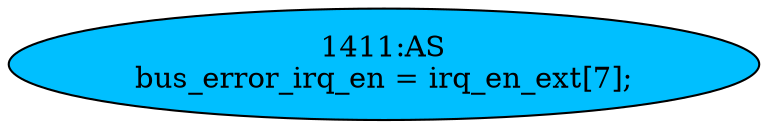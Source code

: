strict digraph "" {
	node [label="\N"];
	"1411:AS"	 [ast="<pyverilog.vparser.ast.Assign object at 0x7fd773257fd0>",
		def_var="['bus_error_irq_en']",
		fillcolor=deepskyblue,
		label="1411:AS
bus_error_irq_en = irq_en_ext[7];",
		statements="[]",
		style=filled,
		typ=Assign,
		use_var="['irq_en_ext']"];
}
